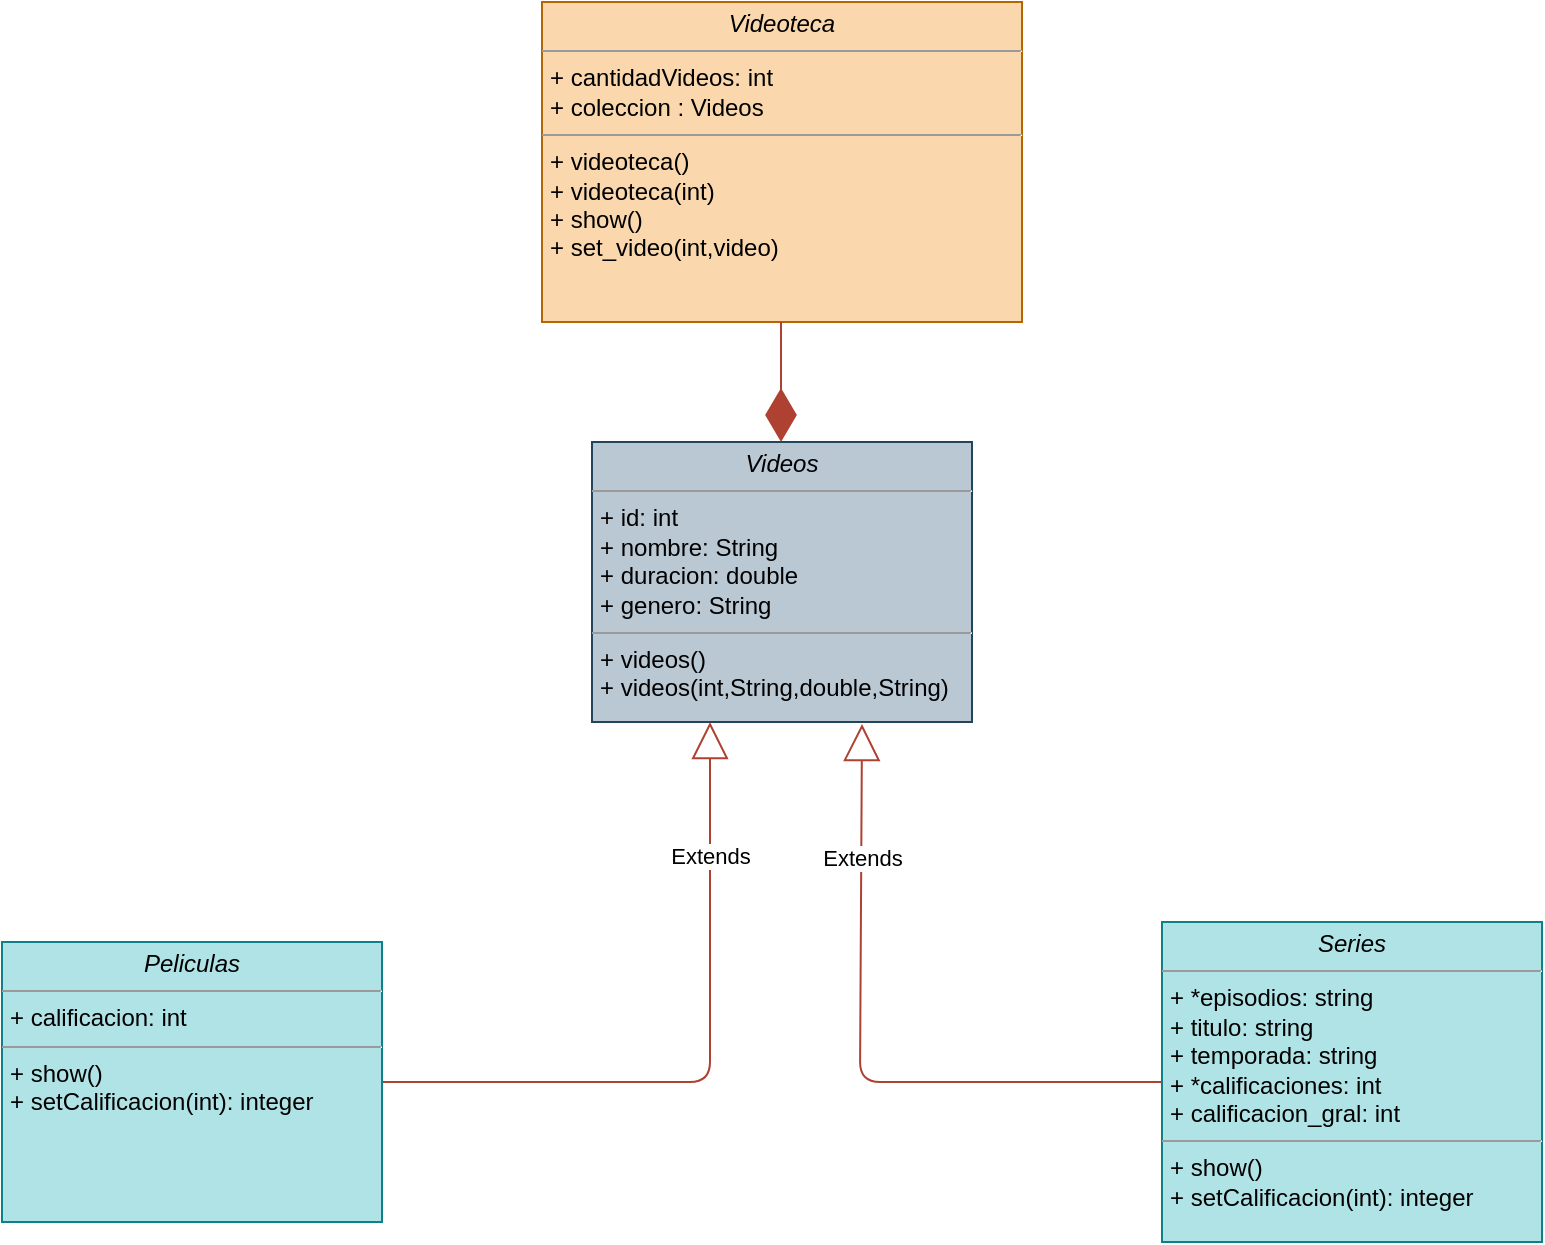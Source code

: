 <mxfile version="14.7.7" type="github"><diagram id="BJVNOfgvTXDDsSaQgWP9" name="Page-1"><mxGraphModel dx="1278" dy="722" grid="1" gridSize="10" guides="1" tooltips="1" connect="1" arrows="1" fold="1" page="1" pageScale="1" pageWidth="827" pageHeight="1169" math="0" shadow="0"><root><mxCell id="0"/><mxCell id="1" parent="0"/><mxCell id="uswLr2Vg8lWJkPyFAClN-1" value="&lt;p style=&quot;margin: 0px ; margin-top: 4px ; text-align: center&quot;&gt;&lt;i&gt;Videoteca&lt;/i&gt;&lt;/p&gt;&lt;hr size=&quot;1&quot;&gt;&lt;p style=&quot;margin: 0px ; margin-left: 4px&quot;&gt;&lt;span&gt;+ cantidadVideos: int&lt;/span&gt;&lt;/p&gt;&lt;p style=&quot;margin: 0px ; margin-left: 4px&quot;&gt;&lt;span&gt;+ coleccion : Videos&lt;/span&gt;&lt;/p&gt;&lt;hr size=&quot;1&quot;&gt;&lt;p style=&quot;margin: 0px ; margin-left: 4px&quot;&gt;+ videoteca()&lt;/p&gt;&lt;p style=&quot;margin: 0px ; margin-left: 4px&quot;&gt;+ videoteca(int)&lt;/p&gt;&lt;p style=&quot;margin: 0px ; margin-left: 4px&quot;&gt;+ show()&lt;/p&gt;&lt;p style=&quot;margin: 0px ; margin-left: 4px&quot;&gt;+ set_video(int,video)&lt;br&gt;&lt;/p&gt;" style="verticalAlign=top;align=left;overflow=fill;fontSize=12;fontFamily=Helvetica;html=1;fillColor=#fad7ac;strokeColor=#b46504;" parent="1" vertex="1"><mxGeometry x="280" y="100" width="240" height="160" as="geometry"/></mxCell><mxCell id="uswLr2Vg8lWJkPyFAClN-5" value="&lt;p style=&quot;margin: 0px ; margin-top: 4px ; text-align: center&quot;&gt;&lt;i&gt;Videos&lt;/i&gt;&lt;/p&gt;&lt;hr size=&quot;1&quot;&gt;&lt;p style=&quot;margin: 0px ; margin-left: 4px&quot;&gt;+ id: int&lt;/p&gt;&lt;p style=&quot;margin: 0px ; margin-left: 4px&quot;&gt;+ nombre: String&lt;/p&gt;&lt;p style=&quot;margin: 0px ; margin-left: 4px&quot;&gt;+ duracion: double&lt;/p&gt;&lt;p style=&quot;margin: 0px ; margin-left: 4px&quot;&gt;+ genero: String&amp;nbsp;&lt;/p&gt;&lt;hr size=&quot;1&quot;&gt;&lt;p style=&quot;margin: 0px ; margin-left: 4px&quot;&gt;+ videos()&lt;br&gt;&lt;/p&gt;&lt;p style=&quot;margin: 0px ; margin-left: 4px&quot;&gt;+ videos(int,String,double,String)&lt;/p&gt;" style="verticalAlign=top;align=left;overflow=fill;fontSize=12;fontFamily=Helvetica;html=1;fillColor=#bac8d3;strokeColor=#23445d;" parent="1" vertex="1"><mxGeometry x="305" y="320" width="190" height="140" as="geometry"/></mxCell><mxCell id="uswLr2Vg8lWJkPyFAClN-6" value="" style="endArrow=diamondThin;endFill=1;endSize=24;html=1;fillColor=#fad9d5;strokeColor=#ae4132;" parent="1" edge="1"><mxGeometry width="160" relative="1" as="geometry"><mxPoint x="399.5" y="260" as="sourcePoint"/><mxPoint x="399.5" y="320" as="targetPoint"/></mxGeometry></mxCell><mxCell id="uswLr2Vg8lWJkPyFAClN-7" value="Extends" style="endArrow=block;endSize=16;endFill=0;html=1;fillColor=#fad9d5;strokeColor=#ae4132;" parent="1" edge="1"><mxGeometry x="0.611" width="160" relative="1" as="geometry"><mxPoint x="200" y="640" as="sourcePoint"/><mxPoint x="364" y="460" as="targetPoint"/><Array as="points"><mxPoint x="364" y="640"/></Array><mxPoint as="offset"/></mxGeometry></mxCell><mxCell id="uswLr2Vg8lWJkPyFAClN-8" value="Extends" style="endArrow=block;endSize=16;endFill=0;html=1;fillColor=#fad9d5;strokeColor=#ae4132;" parent="1" edge="1"><mxGeometry x="0.597" width="160" relative="1" as="geometry"><mxPoint x="590" y="640" as="sourcePoint"/><mxPoint x="440" y="461" as="targetPoint"/><Array as="points"><mxPoint x="439" y="640"/></Array><mxPoint as="offset"/></mxGeometry></mxCell><mxCell id="uswLr2Vg8lWJkPyFAClN-9" value="&lt;p style=&quot;margin: 0px ; margin-top: 4px ; text-align: center&quot;&gt;&lt;i&gt;Peliculas&lt;/i&gt;&lt;/p&gt;&lt;hr size=&quot;1&quot;&gt;&lt;p style=&quot;margin: 0px ; margin-left: 4px&quot;&gt;+ calificacion: int&lt;br&gt;&lt;/p&gt;&lt;hr size=&quot;1&quot;&gt;&lt;p style=&quot;margin: 0px ; margin-left: 4px&quot;&gt;+ show()&lt;/p&gt;&lt;p style=&quot;margin: 0px ; margin-left: 4px&quot;&gt;+ setCalificacion(int): integer&lt;br&gt;&lt;/p&gt;" style="verticalAlign=top;align=left;overflow=fill;fontSize=12;fontFamily=Helvetica;html=1;fillColor=#b0e3e6;strokeColor=#0e8088;" parent="1" vertex="1"><mxGeometry x="10" y="570" width="190" height="140" as="geometry"/></mxCell><mxCell id="uswLr2Vg8lWJkPyFAClN-10" value="&lt;p style=&quot;margin: 0px ; margin-top: 4px ; text-align: center&quot;&gt;&lt;i&gt;Series&lt;/i&gt;&lt;/p&gt;&lt;hr size=&quot;1&quot;&gt;&lt;p style=&quot;margin: 0px ; margin-left: 4px&quot;&gt;+ *episodios: string&lt;/p&gt;&lt;p style=&quot;margin: 0px ; margin-left: 4px&quot;&gt;+ titulo: string&lt;/p&gt;&lt;p style=&quot;margin: 0px ; margin-left: 4px&quot;&gt;&lt;span&gt;+ temporada: string&lt;/span&gt;&lt;/p&gt;&lt;p style=&quot;margin: 0px ; margin-left: 4px&quot;&gt;&lt;span&gt;+ *calificaciones: int&lt;/span&gt;&lt;/p&gt;&lt;p style=&quot;margin: 0px ; margin-left: 4px&quot;&gt;+ calificacion_gral: int&lt;/p&gt;&lt;hr size=&quot;1&quot;&gt;&lt;p style=&quot;margin: 0px ; margin-left: 4px&quot;&gt;+ show()&lt;/p&gt;&lt;p style=&quot;margin: 0px ; margin-left: 4px&quot;&gt;+ setCalificacion(int): integer&lt;br&gt;&lt;/p&gt;" style="verticalAlign=top;align=left;overflow=fill;fontSize=12;fontFamily=Helvetica;html=1;fillColor=#b0e3e6;strokeColor=#0e8088;" parent="1" vertex="1"><mxGeometry x="590" y="560" width="190" height="160" as="geometry"/></mxCell></root></mxGraphModel></diagram></mxfile>